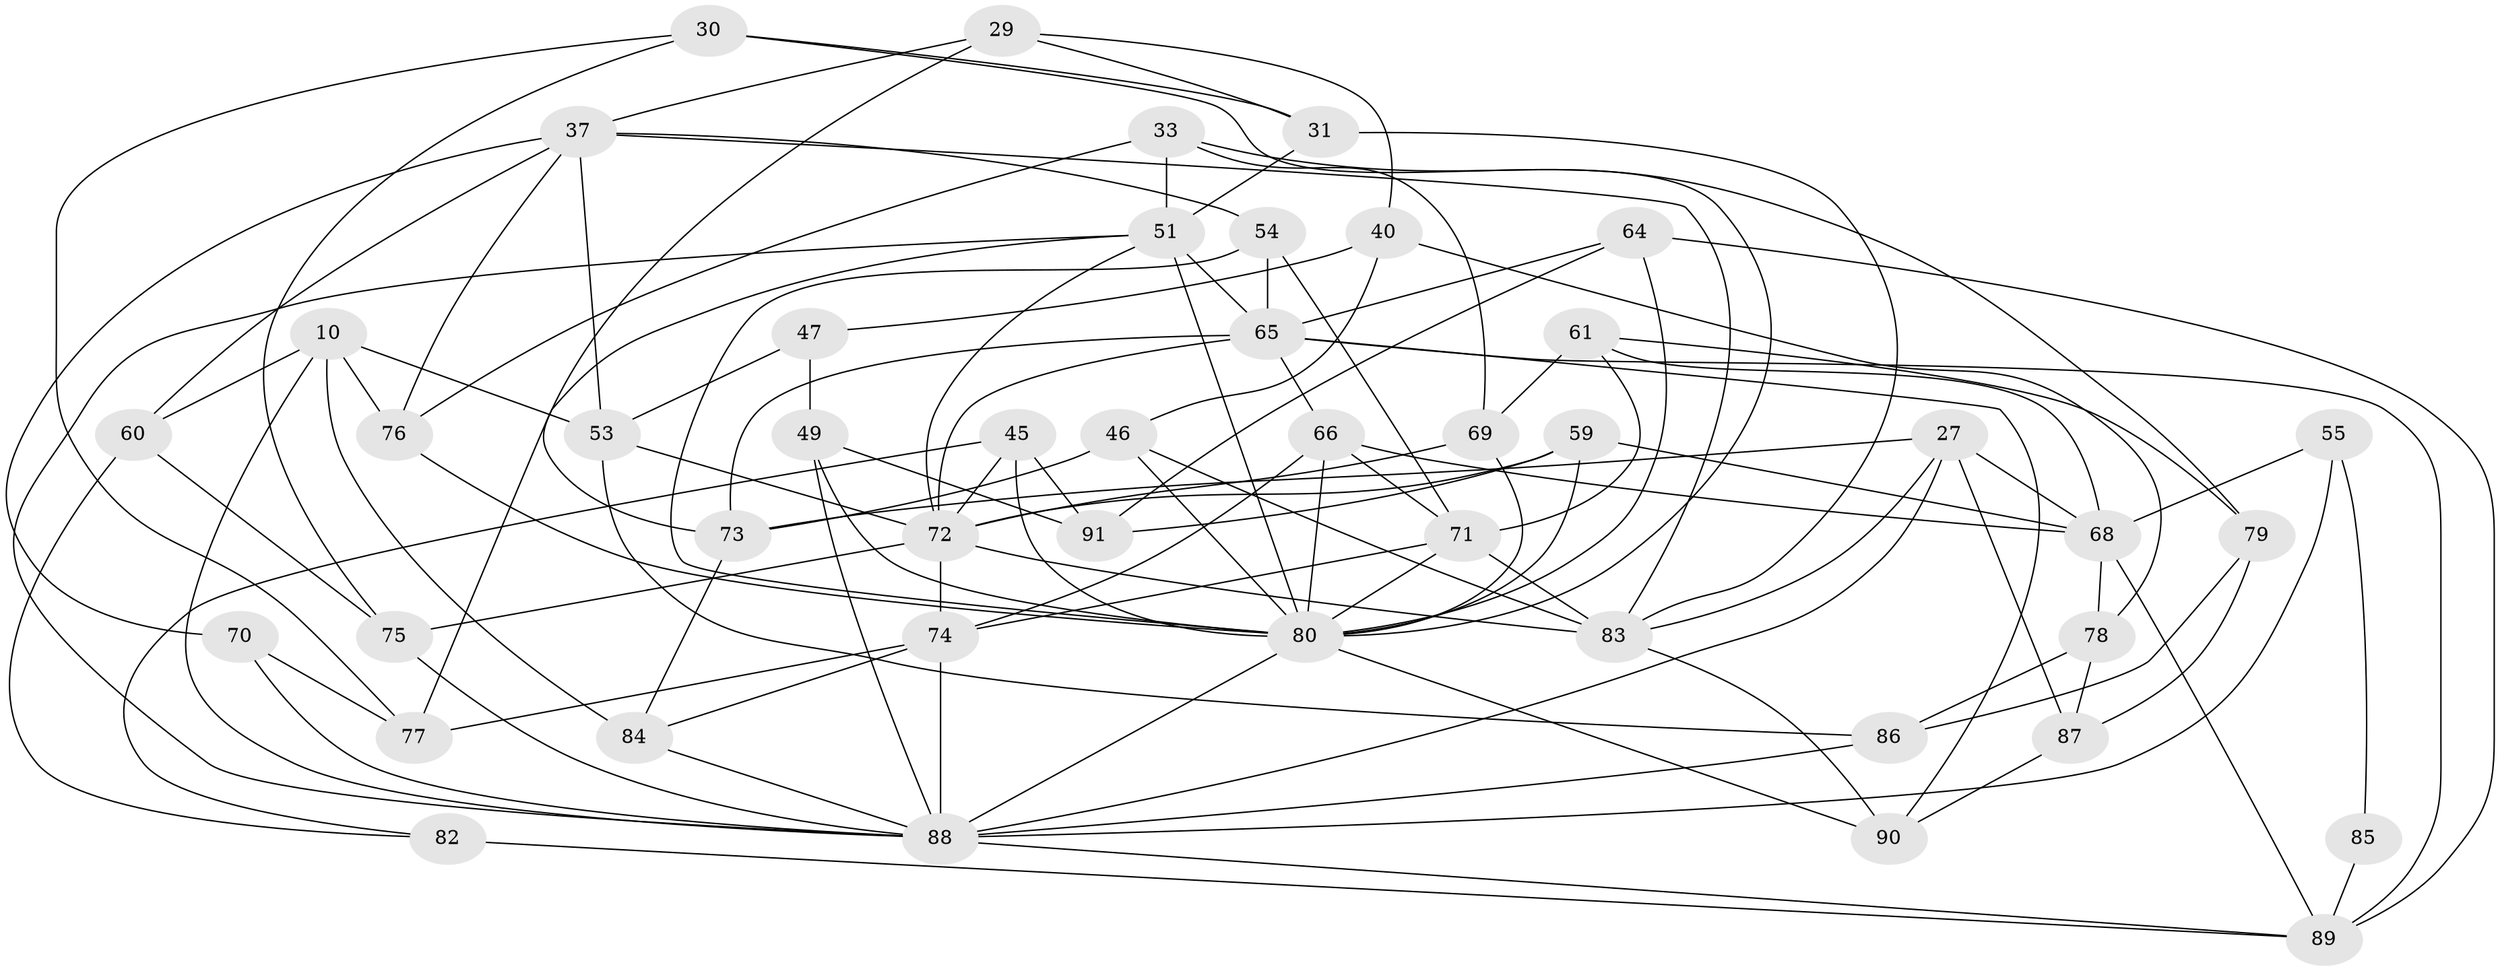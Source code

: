 // original degree distribution, {4: 1.0}
// Generated by graph-tools (version 1.1) at 2025/59/03/09/25 04:59:23]
// undirected, 45 vertices, 112 edges
graph export_dot {
graph [start="1"]
  node [color=gray90,style=filled];
  10 [super="+5"];
  27 [super="+4"];
  29;
  30;
  31 [super="+25"];
  33;
  37 [super="+12"];
  40;
  45;
  46;
  47;
  49 [super="+13"];
  51 [super="+2+7"];
  53 [super="+35"];
  54;
  55;
  59;
  60;
  61;
  64;
  65 [super="+15+41+38"];
  66 [super="+1+20"];
  68 [super="+50"];
  69;
  70;
  71 [super="+23"];
  72 [super="+16+58+34+42"];
  73 [super="+63"];
  74 [super="+24+62"];
  75;
  76;
  77;
  78;
  79;
  80 [super="+18+28+32+44"];
  82;
  83 [super="+48+56"];
  84 [super="+57"];
  85;
  86;
  87;
  88 [super="+9+43+39+52"];
  89 [super="+81+67"];
  90;
  91;
  10 -- 76;
  10 -- 84 [weight=2];
  10 -- 60;
  10 -- 53;
  10 -- 88;
  27 -- 73 [weight=2];
  27 -- 87;
  27 -- 68;
  27 -- 88;
  27 -- 83;
  29 -- 73;
  29 -- 40;
  29 -- 31;
  29 -- 37;
  30 -- 75;
  30 -- 77;
  30 -- 80;
  30 -- 31;
  31 -- 51 [weight=2];
  31 -- 83 [weight=2];
  33 -- 79;
  33 -- 69;
  33 -- 76;
  33 -- 51;
  37 -- 76;
  37 -- 54;
  37 -- 70;
  37 -- 53 [weight=2];
  37 -- 60;
  37 -- 83;
  40 -- 46;
  40 -- 78;
  40 -- 47;
  45 -- 82;
  45 -- 91;
  45 -- 80;
  45 -- 72;
  46 -- 73;
  46 -- 83;
  46 -- 80;
  47 -- 49 [weight=2];
  47 -- 53;
  49 -- 91;
  49 -- 80 [weight=2];
  49 -- 88;
  51 -- 77;
  51 -- 65;
  51 -- 88;
  51 -- 72;
  51 -- 80;
  53 -- 86;
  53 -- 72;
  54 -- 71;
  54 -- 65;
  54 -- 80;
  55 -- 85;
  55 -- 68;
  55 -- 88 [weight=2];
  59 -- 91;
  59 -- 68;
  59 -- 80;
  59 -- 72;
  60 -- 82;
  60 -- 75;
  61 -- 79;
  61 -- 69;
  61 -- 71;
  61 -- 68;
  64 -- 91;
  64 -- 89;
  64 -- 80;
  64 -- 65;
  65 -- 66 [weight=2];
  65 -- 89;
  65 -- 73;
  65 -- 72 [weight=2];
  65 -- 90;
  66 -- 71;
  66 -- 68 [weight=2];
  66 -- 80 [weight=2];
  66 -- 74;
  68 -- 78;
  68 -- 89;
  69 -- 72;
  69 -- 80;
  70 -- 77;
  70 -- 88 [weight=2];
  71 -- 80;
  71 -- 74;
  71 -- 83;
  72 -- 75;
  72 -- 74 [weight=3];
  72 -- 83 [weight=3];
  73 -- 84;
  74 -- 88 [weight=2];
  74 -- 77;
  74 -- 84 [weight=2];
  75 -- 88;
  76 -- 80;
  78 -- 86;
  78 -- 87;
  79 -- 86;
  79 -- 87;
  80 -- 90;
  80 -- 88;
  82 -- 89 [weight=2];
  83 -- 90;
  84 -- 88;
  85 -- 89 [weight=3];
  86 -- 88;
  87 -- 90;
  88 -- 89 [weight=2];
}
